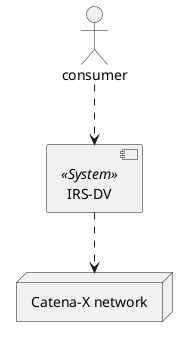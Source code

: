 @startuml
consumer as user
component "IRS-DV" as irsdv << System >>
node "Catena-X network" as catenaX


user ..> irsdv
irsdv ..> catenaX
@enduml